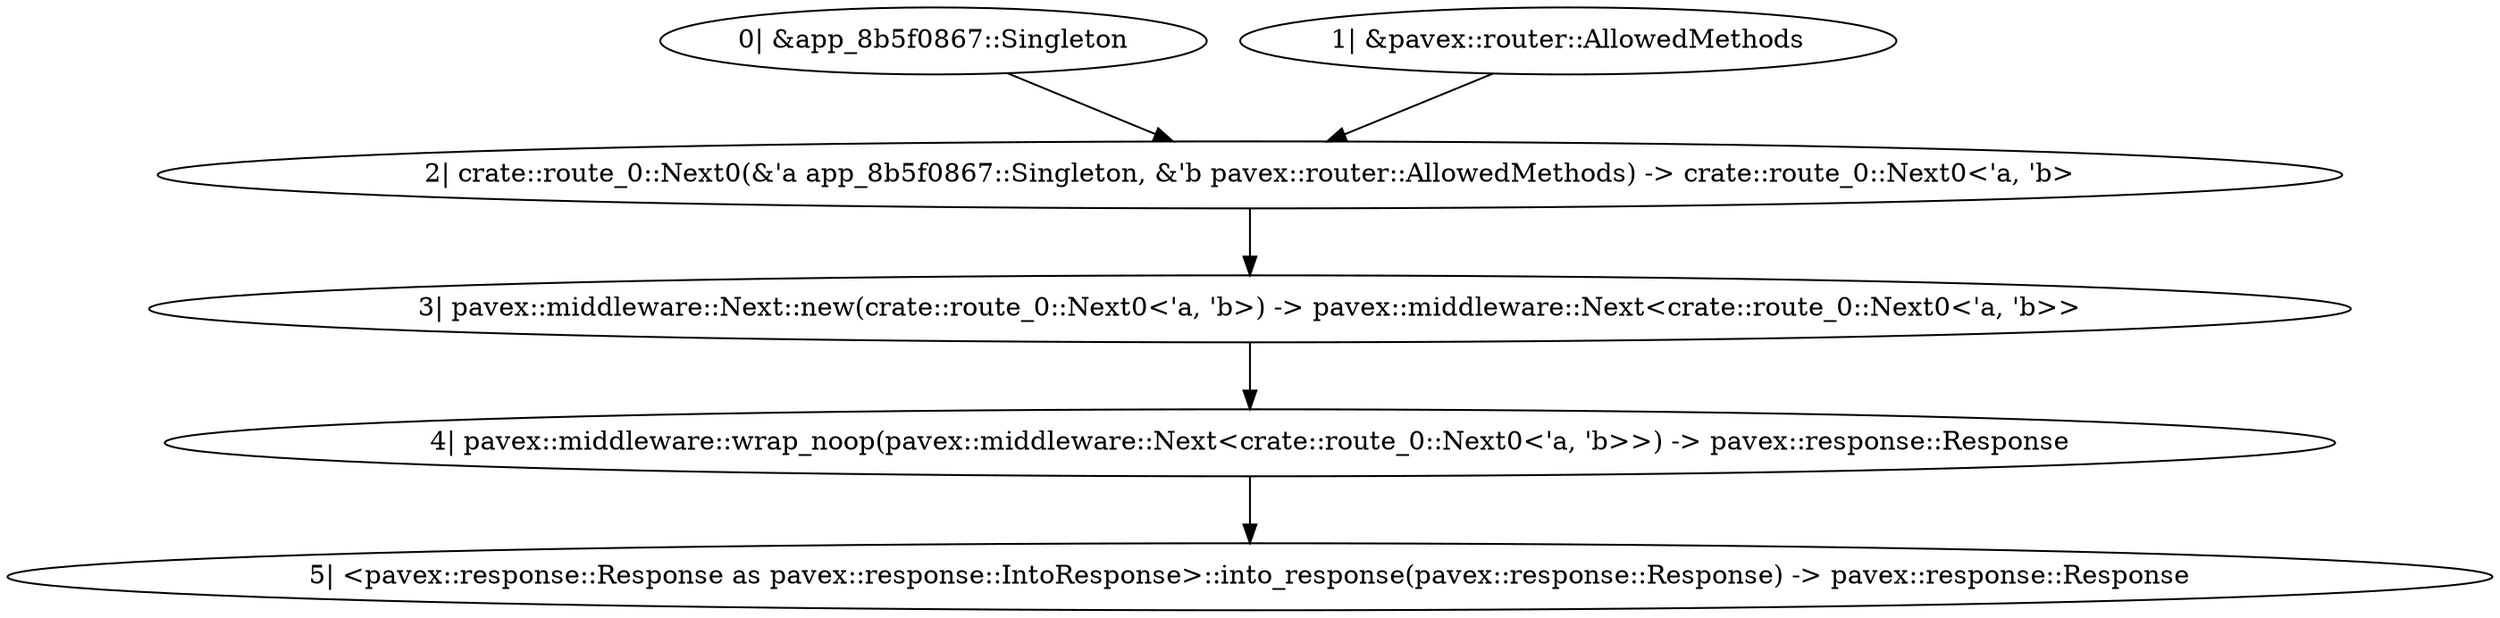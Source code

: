 digraph "* * - 0" {
    0 [ label = "0| &app_8b5f0867::Singleton"]
    1 [ label = "1| &pavex::router::AllowedMethods"]
    2 [ label = "2| crate::route_0::Next0(&'a app_8b5f0867::Singleton, &'b pavex::router::AllowedMethods) -> crate::route_0::Next0<'a, 'b>"]
    3 [ label = "3| pavex::middleware::Next::new(crate::route_0::Next0<'a, 'b>) -> pavex::middleware::Next<crate::route_0::Next0<'a, 'b>>"]
    4 [ label = "4| pavex::middleware::wrap_noop(pavex::middleware::Next<crate::route_0::Next0<'a, 'b>>) -> pavex::response::Response"]
    5 [ label = "5| <pavex::response::Response as pavex::response::IntoResponse>::into_response(pavex::response::Response) -> pavex::response::Response"]
    3 -> 4 [ ]
    2 -> 3 [ ]
    1 -> 2 [ ]
    4 -> 5 [ ]
    0 -> 2 [ ]
}

digraph "* * - 1" {
    0 [ label = "0| &app_8b5f0867::Singleton"]
    1 [ label = "1| &pavex::router::AllowedMethods"]
    2 [ label = "2| crate::route_0::Next1(&'a app_8b5f0867::Singleton, &'b pavex::router::AllowedMethods) -> crate::route_0::Next1<'a, 'b>"]
    3 [ label = "3| pavex::middleware::Next::new(crate::route_0::Next1<'a, 'b>) -> pavex::middleware::Next<crate::route_0::Next1<'a, 'b>>"]
    4 [ label = "4| app_8b5f0867::wrap(pavex::middleware::Next<crate::route_0::Next1<'a, 'b>>) -> pavex::response::Response"]
    5 [ label = "5| <pavex::response::Response as pavex::response::IntoResponse>::into_response(pavex::response::Response) -> pavex::response::Response"]
    3 -> 4 [ ]
    2 -> 3 [ ]
    1 -> 2 [ ]
    4 -> 5 [ ]
    0 -> 2 [ ]
}

digraph "* * - 2" {
    0 [ label = "0| &pavex::router::AllowedMethods"]
    1 [ label = "1| pavex::router::default_fallback(&pavex::router::AllowedMethods) -> pavex::response::Response"]
    2 [ label = "2| <pavex::response::Response as pavex::response::IntoResponse>::into_response(pavex::response::Response) -> pavex::response::Response"]
    1 -> 2 [ ]
    0 -> 1 [ ]
}

digraph "* * - 3" {
    0 [ label = "0| pavex::response::Response"]
    1 [ label = "1| &app_8b5f0867::Singleton"]
    2 [ label = "2| app_8b5f0867::request_scoped(&app_8b5f0867::Singleton) -> app_8b5f0867::RequestScoped"]
    3 [ label = "3| app_8b5f0867::post(pavex::response::Response, &app_8b5f0867::RequestScoped) -> pavex::response::Response"]
    4 [ label = "4| <pavex::response::Response as pavex::response::IntoResponse>::into_response(pavex::response::Response) -> pavex::response::Response"]
    0 -> 3 [ ]
    2 -> 3 [ label = "&"]
    3 -> 4 [ ]
    1 -> 2 [ ]
}

digraph "GET / - 0" {
    0 [ label = "0| &app_8b5f0867::Singleton"]
    1 [ label = "1| crate::route_1::Next0(&'a app_8b5f0867::Singleton) -> crate::route_1::Next0<'a>"]
    2 [ label = "2| pavex::middleware::Next::new(crate::route_1::Next0<'a>) -> pavex::middleware::Next<crate::route_1::Next0<'a>>"]
    3 [ label = "3| pavex::middleware::wrap_noop(pavex::middleware::Next<crate::route_1::Next0<'a>>) -> pavex::response::Response"]
    4 [ label = "4| <pavex::response::Response as pavex::response::IntoResponse>::into_response(pavex::response::Response) -> pavex::response::Response"]
    2 -> 3 [ ]
    1 -> 2 [ ]
    3 -> 4 [ ]
    0 -> 1 [ ]
}

digraph "GET / - 1" {
    0 [ label = "0| &app_8b5f0867::Singleton"]
    1 [ label = "1| app_8b5f0867::request_scoped(&app_8b5f0867::Singleton) -> app_8b5f0867::RequestScoped"]
    2 [ label = "2| crate::route_1::Next1(&'a app_8b5f0867::RequestScoped) -> crate::route_1::Next1<'a>"]
    3 [ label = "3| pavex::middleware::Next::new(crate::route_1::Next1<'a>) -> pavex::middleware::Next<crate::route_1::Next1<'a>>"]
    4 [ label = "4| app_8b5f0867::wrap(pavex::middleware::Next<crate::route_1::Next1<'a>>) -> pavex::response::Response"]
    5 [ label = "5| <pavex::response::Response as pavex::response::IntoResponse>::into_response(pavex::response::Response) -> pavex::response::Response"]
    3 -> 4 [ ]
    2 -> 3 [ ]
    1 -> 2 [ label = "&"]
    4 -> 5 [ ]
    0 -> 1 [ ]
}

digraph "GET / - 2" {
    0 [ label = "0| &app_8b5f0867::RequestScoped"]
    1 [ label = "1| app_8b5f0867::handler(&app_8b5f0867::RequestScoped) -> pavex::response::Response"]
    2 [ label = "2| <pavex::response::Response as pavex::response::IntoResponse>::into_response(pavex::response::Response) -> pavex::response::Response"]
    1 -> 2 [ ]
    0 -> 1 [ ]
}

digraph "GET / - 3" {
    0 [ label = "0| pavex::response::Response"]
    1 [ label = "1| &app_8b5f0867::RequestScoped"]
    2 [ label = "2| app_8b5f0867::post(pavex::response::Response, &app_8b5f0867::RequestScoped) -> pavex::response::Response"]
    3 [ label = "3| <pavex::response::Response as pavex::response::IntoResponse>::into_response(pavex::response::Response) -> pavex::response::Response"]
    0 -> 2 [ ]
    2 -> 3 [ ]
    1 -> 2 [ ]
}

digraph app_state {
    0 [ label = "0| app_8b5f0867::Singleton::new() -> app_8b5f0867::Singleton"]
    1 [ label = "1| crate::ApplicationState(app_8b5f0867::Singleton) -> crate::ApplicationState"]
    0 -> 1 [ ]
}
